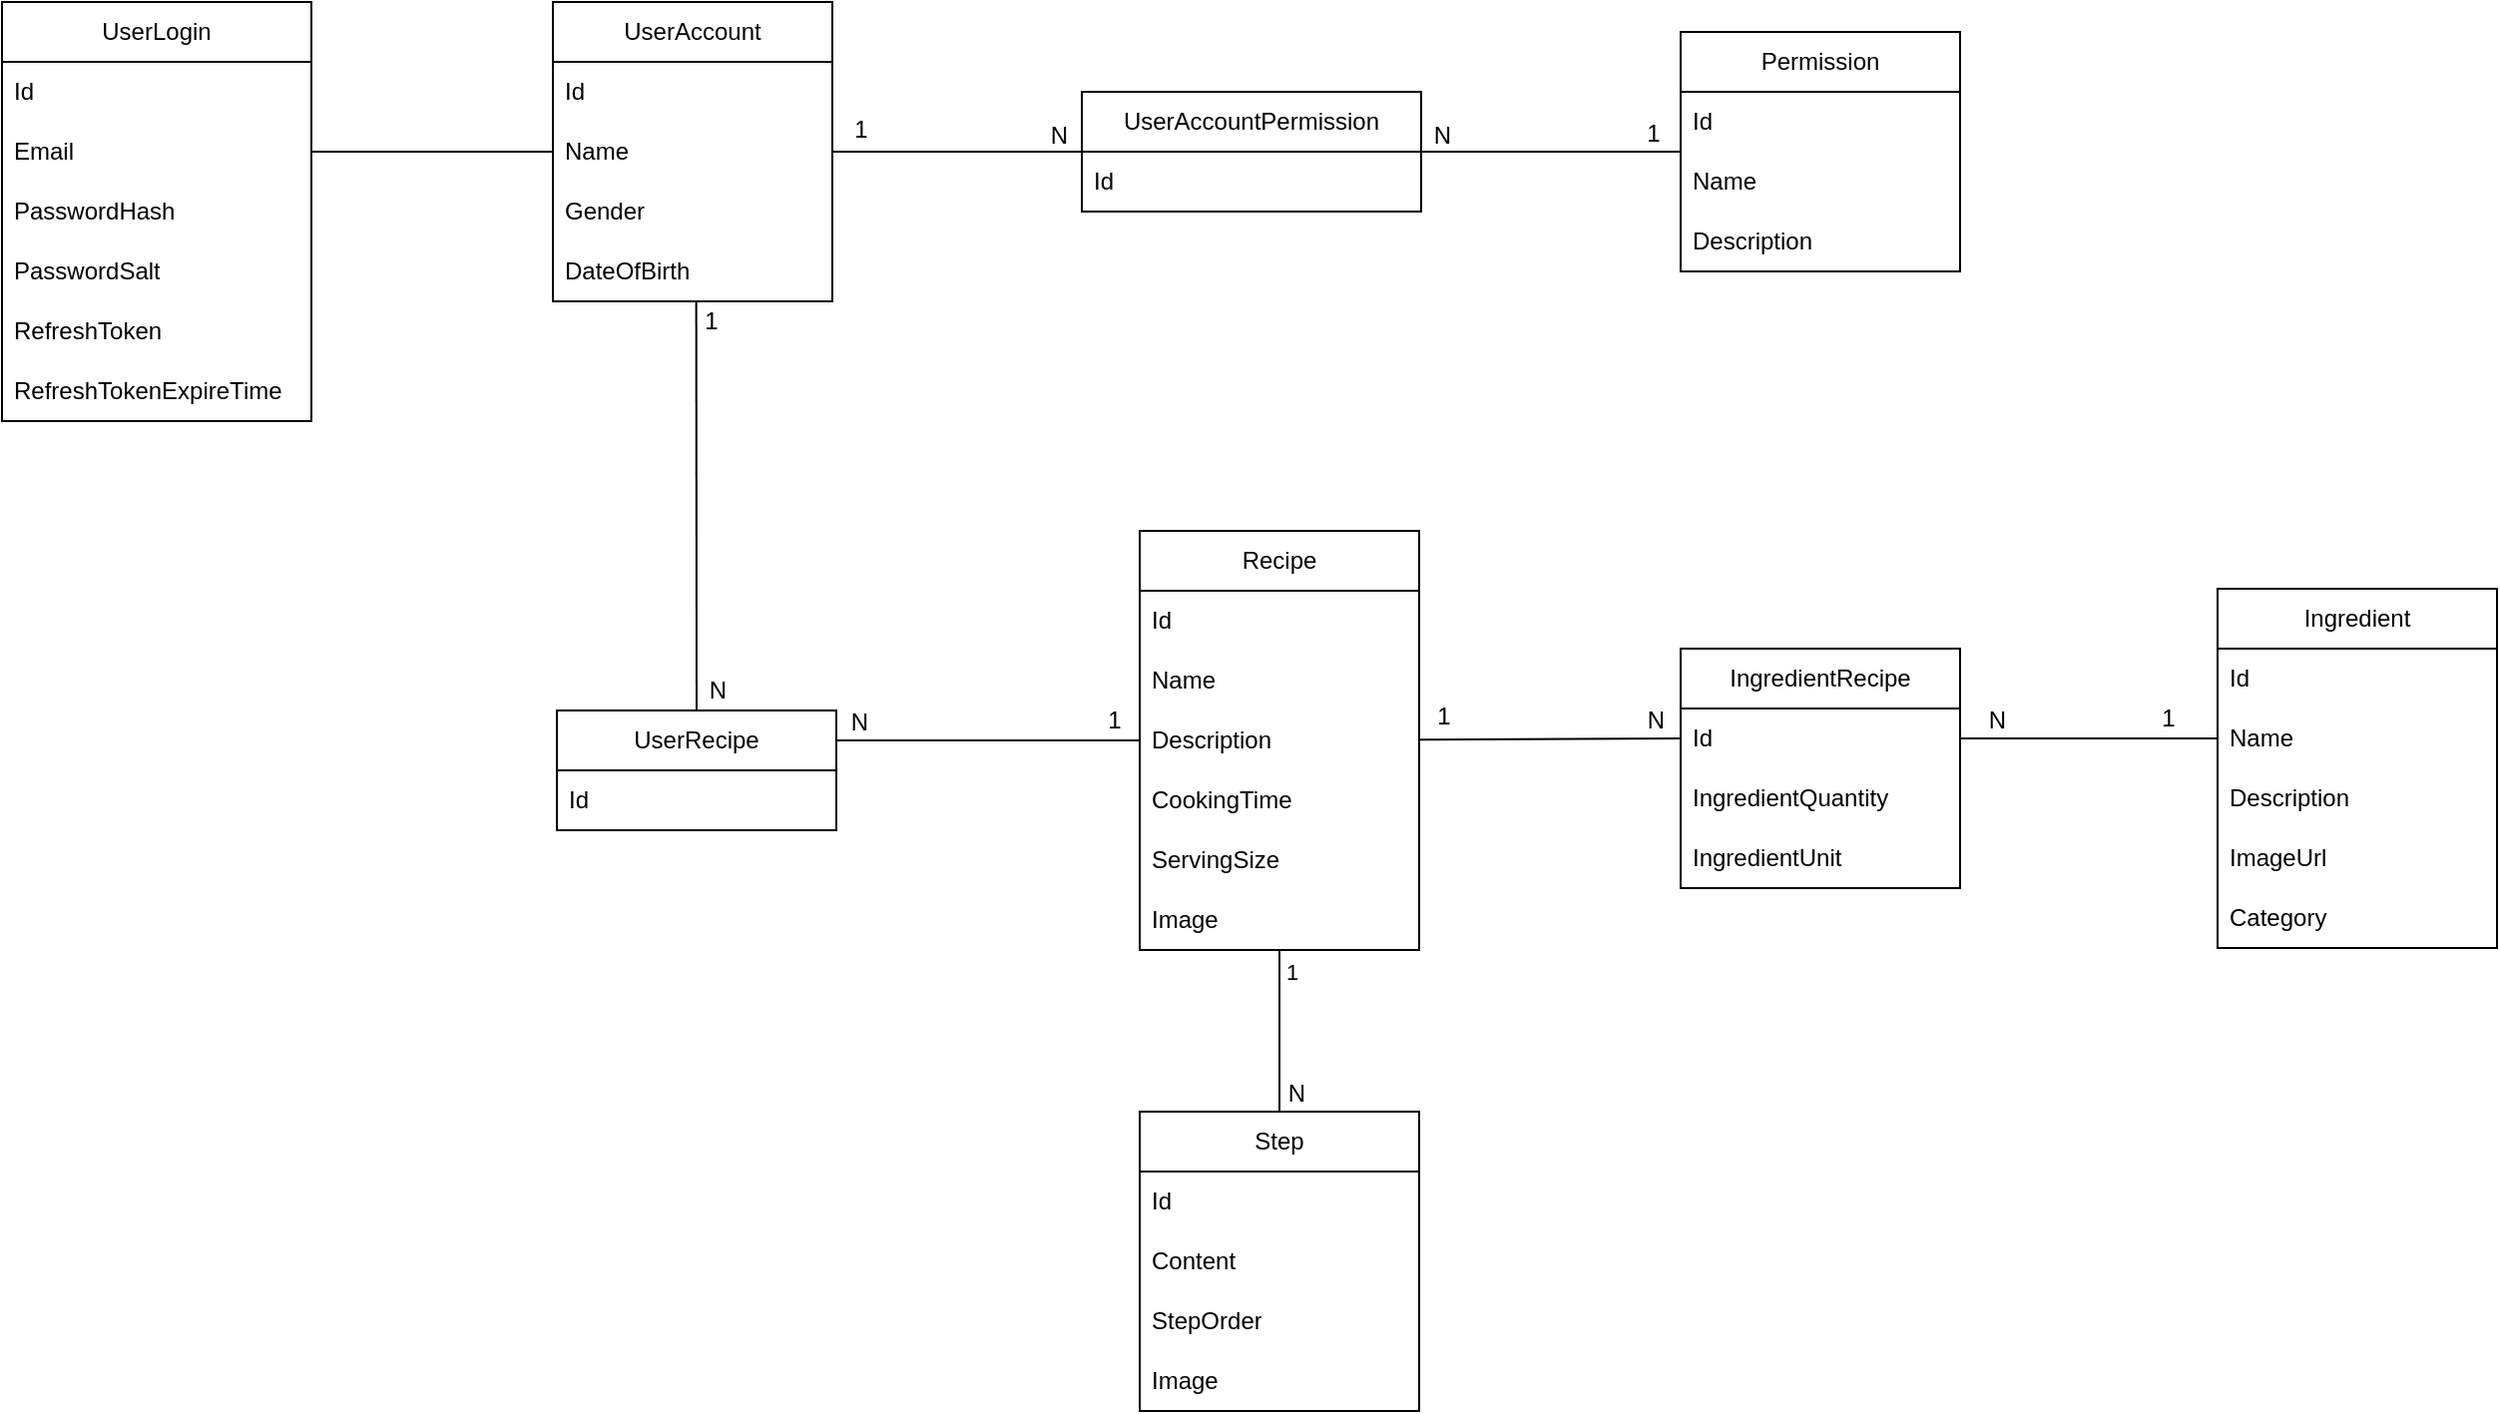 <mxfile version="24.3.1" type="device">
  <diagram name="Page-1" id="Q4H8x3UVQv742gqpCuKe">
    <mxGraphModel dx="2085" dy="1755" grid="1" gridSize="10" guides="1" tooltips="1" connect="1" arrows="1" fold="1" page="1" pageScale="1" pageWidth="850" pageHeight="1100" math="0" shadow="0">
      <root>
        <mxCell id="0" />
        <mxCell id="1" parent="0" />
        <mxCell id="Yaqtqmwa5ixIcnzpUoV--2" value="Ingredient" style="swimlane;fontStyle=0;childLayout=stackLayout;horizontal=1;startSize=30;horizontalStack=0;resizeParent=1;resizeParentMax=0;resizeLast=0;collapsible=1;marginBottom=0;whiteSpace=wrap;html=1;" parent="1" vertex="1">
          <mxGeometry x="840" y="134" width="140" height="180" as="geometry" />
        </mxCell>
        <mxCell id="Yaqtqmwa5ixIcnzpUoV--3" value="Id" style="text;strokeColor=none;fillColor=none;align=left;verticalAlign=middle;spacingLeft=4;spacingRight=4;overflow=hidden;points=[[0,0.5],[1,0.5]];portConstraint=eastwest;rotatable=0;whiteSpace=wrap;html=1;" parent="Yaqtqmwa5ixIcnzpUoV--2" vertex="1">
          <mxGeometry y="30" width="140" height="30" as="geometry" />
        </mxCell>
        <mxCell id="Yaqtqmwa5ixIcnzpUoV--4" value="Name" style="text;strokeColor=none;fillColor=none;align=left;verticalAlign=middle;spacingLeft=4;spacingRight=4;overflow=hidden;points=[[0,0.5],[1,0.5]];portConstraint=eastwest;rotatable=0;whiteSpace=wrap;html=1;" parent="Yaqtqmwa5ixIcnzpUoV--2" vertex="1">
          <mxGeometry y="60" width="140" height="30" as="geometry" />
        </mxCell>
        <mxCell id="Yaqtqmwa5ixIcnzpUoV--5" value="Description" style="text;strokeColor=none;fillColor=none;align=left;verticalAlign=middle;spacingLeft=4;spacingRight=4;overflow=hidden;points=[[0,0.5],[1,0.5]];portConstraint=eastwest;rotatable=0;whiteSpace=wrap;html=1;" parent="Yaqtqmwa5ixIcnzpUoV--2" vertex="1">
          <mxGeometry y="90" width="140" height="30" as="geometry" />
        </mxCell>
        <mxCell id="Yaqtqmwa5ixIcnzpUoV--6" value="ImageUrl" style="text;strokeColor=none;fillColor=none;align=left;verticalAlign=middle;spacingLeft=4;spacingRight=4;overflow=hidden;points=[[0,0.5],[1,0.5]];portConstraint=eastwest;rotatable=0;whiteSpace=wrap;html=1;" parent="Yaqtqmwa5ixIcnzpUoV--2" vertex="1">
          <mxGeometry y="120" width="140" height="30" as="geometry" />
        </mxCell>
        <mxCell id="Yaqtqmwa5ixIcnzpUoV--78" value="Category" style="text;strokeColor=none;fillColor=none;align=left;verticalAlign=middle;spacingLeft=4;spacingRight=4;overflow=hidden;points=[[0,0.5],[1,0.5]];portConstraint=eastwest;rotatable=0;whiteSpace=wrap;html=1;" parent="Yaqtqmwa5ixIcnzpUoV--2" vertex="1">
          <mxGeometry y="150" width="140" height="30" as="geometry" />
        </mxCell>
        <mxCell id="Yaqtqmwa5ixIcnzpUoV--8" value="Recipe" style="swimlane;fontStyle=0;childLayout=stackLayout;horizontal=1;startSize=30;horizontalStack=0;resizeParent=1;resizeParentMax=0;resizeLast=0;collapsible=1;marginBottom=0;whiteSpace=wrap;html=1;" parent="1" vertex="1">
          <mxGeometry x="300" y="105" width="140" height="210" as="geometry" />
        </mxCell>
        <mxCell id="Yaqtqmwa5ixIcnzpUoV--9" value="Id" style="text;strokeColor=none;fillColor=none;align=left;verticalAlign=middle;spacingLeft=4;spacingRight=4;overflow=hidden;points=[[0,0.5],[1,0.5]];portConstraint=eastwest;rotatable=0;whiteSpace=wrap;html=1;" parent="Yaqtqmwa5ixIcnzpUoV--8" vertex="1">
          <mxGeometry y="30" width="140" height="30" as="geometry" />
        </mxCell>
        <mxCell id="zqVdqwS3-9bIMo2_GxM2-8" value="Name" style="text;strokeColor=none;fillColor=none;align=left;verticalAlign=middle;spacingLeft=4;spacingRight=4;overflow=hidden;points=[[0,0.5],[1,0.5]];portConstraint=eastwest;rotatable=0;whiteSpace=wrap;html=1;" vertex="1" parent="Yaqtqmwa5ixIcnzpUoV--8">
          <mxGeometry y="60" width="140" height="30" as="geometry" />
        </mxCell>
        <mxCell id="Yaqtqmwa5ixIcnzpUoV--11" value="Description" style="text;strokeColor=none;fillColor=none;align=left;verticalAlign=middle;spacingLeft=4;spacingRight=4;overflow=hidden;points=[[0,0.5],[1,0.5]];portConstraint=eastwest;rotatable=0;whiteSpace=wrap;html=1;" parent="Yaqtqmwa5ixIcnzpUoV--8" vertex="1">
          <mxGeometry y="90" width="140" height="30" as="geometry" />
        </mxCell>
        <mxCell id="Yaqtqmwa5ixIcnzpUoV--73" value="CookingTime" style="text;strokeColor=none;fillColor=none;align=left;verticalAlign=middle;spacingLeft=4;spacingRight=4;overflow=hidden;points=[[0,0.5],[1,0.5]];portConstraint=eastwest;rotatable=0;whiteSpace=wrap;html=1;" parent="Yaqtqmwa5ixIcnzpUoV--8" vertex="1">
          <mxGeometry y="120" width="140" height="30" as="geometry" />
        </mxCell>
        <mxCell id="Yaqtqmwa5ixIcnzpUoV--74" value="ServingSize" style="text;strokeColor=none;fillColor=none;align=left;verticalAlign=middle;spacingLeft=4;spacingRight=4;overflow=hidden;points=[[0,0.5],[1,0.5]];portConstraint=eastwest;rotatable=0;whiteSpace=wrap;html=1;" parent="Yaqtqmwa5ixIcnzpUoV--8" vertex="1">
          <mxGeometry y="150" width="140" height="30" as="geometry" />
        </mxCell>
        <mxCell id="Yaqtqmwa5ixIcnzpUoV--82" value="Image" style="text;strokeColor=none;fillColor=none;align=left;verticalAlign=middle;spacingLeft=4;spacingRight=4;overflow=hidden;points=[[0,0.5],[1,0.5]];portConstraint=eastwest;rotatable=0;whiteSpace=wrap;html=1;" parent="Yaqtqmwa5ixIcnzpUoV--8" vertex="1">
          <mxGeometry y="180" width="140" height="30" as="geometry" />
        </mxCell>
        <mxCell id="Yaqtqmwa5ixIcnzpUoV--13" value="Step" style="swimlane;fontStyle=0;childLayout=stackLayout;horizontal=1;startSize=30;horizontalStack=0;resizeParent=1;resizeParentMax=0;resizeLast=0;collapsible=1;marginBottom=0;whiteSpace=wrap;html=1;" parent="1" vertex="1">
          <mxGeometry x="300" y="396" width="140" height="150" as="geometry" />
        </mxCell>
        <mxCell id="Yaqtqmwa5ixIcnzpUoV--14" value="Id" style="text;strokeColor=none;fillColor=none;align=left;verticalAlign=middle;spacingLeft=4;spacingRight=4;overflow=hidden;points=[[0,0.5],[1,0.5]];portConstraint=eastwest;rotatable=0;whiteSpace=wrap;html=1;" parent="Yaqtqmwa5ixIcnzpUoV--13" vertex="1">
          <mxGeometry y="30" width="140" height="30" as="geometry" />
        </mxCell>
        <mxCell id="Yaqtqmwa5ixIcnzpUoV--15" value="Content" style="text;strokeColor=none;fillColor=none;align=left;verticalAlign=middle;spacingLeft=4;spacingRight=4;overflow=hidden;points=[[0,0.5],[1,0.5]];portConstraint=eastwest;rotatable=0;whiteSpace=wrap;html=1;" parent="Yaqtqmwa5ixIcnzpUoV--13" vertex="1">
          <mxGeometry y="60" width="140" height="30" as="geometry" />
        </mxCell>
        <mxCell id="Yaqtqmwa5ixIcnzpUoV--75" value="StepOrder" style="text;strokeColor=none;fillColor=none;align=left;verticalAlign=middle;spacingLeft=4;spacingRight=4;overflow=hidden;points=[[0,0.5],[1,0.5]];portConstraint=eastwest;rotatable=0;whiteSpace=wrap;html=1;" parent="Yaqtqmwa5ixIcnzpUoV--13" vertex="1">
          <mxGeometry y="90" width="140" height="30" as="geometry" />
        </mxCell>
        <mxCell id="Yaqtqmwa5ixIcnzpUoV--81" value="Image" style="text;strokeColor=none;fillColor=none;align=left;verticalAlign=middle;spacingLeft=4;spacingRight=4;overflow=hidden;points=[[0,0.5],[1,0.5]];portConstraint=eastwest;rotatable=0;whiteSpace=wrap;html=1;" parent="Yaqtqmwa5ixIcnzpUoV--13" vertex="1">
          <mxGeometry y="120" width="140" height="30" as="geometry" />
        </mxCell>
        <mxCell id="Yaqtqmwa5ixIcnzpUoV--18" value="IngredientRecipe" style="swimlane;fontStyle=0;childLayout=stackLayout;horizontal=1;startSize=30;horizontalStack=0;resizeParent=1;resizeParentMax=0;resizeLast=0;collapsible=1;marginBottom=0;whiteSpace=wrap;html=1;" parent="1" vertex="1">
          <mxGeometry x="571" y="164" width="140" height="120" as="geometry" />
        </mxCell>
        <mxCell id="Yaqtqmwa5ixIcnzpUoV--19" value="Id" style="text;strokeColor=none;fillColor=none;align=left;verticalAlign=middle;spacingLeft=4;spacingRight=4;overflow=hidden;points=[[0,0.5],[1,0.5]];portConstraint=eastwest;rotatable=0;whiteSpace=wrap;html=1;" parent="Yaqtqmwa5ixIcnzpUoV--18" vertex="1">
          <mxGeometry y="30" width="140" height="30" as="geometry" />
        </mxCell>
        <mxCell id="Yaqtqmwa5ixIcnzpUoV--76" value="IngredientQuantity" style="text;strokeColor=none;fillColor=none;align=left;verticalAlign=middle;spacingLeft=4;spacingRight=4;overflow=hidden;points=[[0,0.5],[1,0.5]];portConstraint=eastwest;rotatable=0;whiteSpace=wrap;html=1;" parent="Yaqtqmwa5ixIcnzpUoV--18" vertex="1">
          <mxGeometry y="60" width="140" height="30" as="geometry" />
        </mxCell>
        <mxCell id="Yaqtqmwa5ixIcnzpUoV--77" value="IngredientUnit" style="text;strokeColor=none;fillColor=none;align=left;verticalAlign=middle;spacingLeft=4;spacingRight=4;overflow=hidden;points=[[0,0.5],[1,0.5]];portConstraint=eastwest;rotatable=0;whiteSpace=wrap;html=1;" parent="Yaqtqmwa5ixIcnzpUoV--18" vertex="1">
          <mxGeometry y="90" width="140" height="30" as="geometry" />
        </mxCell>
        <mxCell id="Yaqtqmwa5ixIcnzpUoV--23" value="" style="endArrow=none;html=1;rounded=0;exitX=0;exitY=0.5;exitDx=0;exitDy=0;entryX=1;entryY=0.5;entryDx=0;entryDy=0;" parent="1" source="Yaqtqmwa5ixIcnzpUoV--4" target="Yaqtqmwa5ixIcnzpUoV--19" edge="1">
          <mxGeometry relative="1" as="geometry">
            <mxPoint x="10" y="319" as="sourcePoint" />
            <mxPoint x="170" y="319" as="targetPoint" />
          </mxGeometry>
        </mxCell>
        <mxCell id="Yaqtqmwa5ixIcnzpUoV--24" value="N" style="resizable=0;html=1;whiteSpace=wrap;align=right;verticalAlign=bottom;" parent="Yaqtqmwa5ixIcnzpUoV--23" connectable="0" vertex="1">
          <mxGeometry x="1" relative="1" as="geometry">
            <mxPoint x="24" y="-1" as="offset" />
          </mxGeometry>
        </mxCell>
        <mxCell id="Yaqtqmwa5ixIcnzpUoV--25" value="1" style="text;html=1;align=center;verticalAlign=middle;resizable=0;points=[];autosize=1;strokeColor=none;fillColor=none;" parent="1" vertex="1">
          <mxGeometry x="800" y="184" width="30" height="30" as="geometry" />
        </mxCell>
        <mxCell id="Yaqtqmwa5ixIcnzpUoV--26" value="" style="endArrow=none;html=1;rounded=0;entryX=0;entryY=0.5;entryDx=0;entryDy=0;" parent="1" source="Yaqtqmwa5ixIcnzpUoV--8" target="Yaqtqmwa5ixIcnzpUoV--19" edge="1">
          <mxGeometry relative="1" as="geometry">
            <mxPoint x="290" y="232" as="sourcePoint" />
            <mxPoint x="170" y="232" as="targetPoint" />
          </mxGeometry>
        </mxCell>
        <mxCell id="Yaqtqmwa5ixIcnzpUoV--27" value="N" style="resizable=0;html=1;whiteSpace=wrap;align=right;verticalAlign=bottom;" parent="Yaqtqmwa5ixIcnzpUoV--26" connectable="0" vertex="1">
          <mxGeometry x="1" relative="1" as="geometry">
            <mxPoint x="-6" y="-1" as="offset" />
          </mxGeometry>
        </mxCell>
        <mxCell id="Yaqtqmwa5ixIcnzpUoV--32" value="1" style="edgeLabel;html=1;align=center;verticalAlign=middle;resizable=0;points=[];fontSize=12;" parent="Yaqtqmwa5ixIcnzpUoV--26" vertex="1" connectable="0">
          <mxGeometry x="-0.824" y="1" relative="1" as="geometry">
            <mxPoint y="-11" as="offset" />
          </mxGeometry>
        </mxCell>
        <mxCell id="Yaqtqmwa5ixIcnzpUoV--29" value="" style="endArrow=none;html=1;rounded=0;entryX=0.5;entryY=0;entryDx=0;entryDy=0;" parent="1" source="Yaqtqmwa5ixIcnzpUoV--8" target="Yaqtqmwa5ixIcnzpUoV--13" edge="1">
          <mxGeometry relative="1" as="geometry">
            <mxPoint x="310" y="205" as="sourcePoint" />
            <mxPoint x="150" y="205" as="targetPoint" />
          </mxGeometry>
        </mxCell>
        <mxCell id="Yaqtqmwa5ixIcnzpUoV--30" value="N" style="resizable=0;html=1;whiteSpace=wrap;align=right;verticalAlign=bottom;" parent="Yaqtqmwa5ixIcnzpUoV--29" connectable="0" vertex="1">
          <mxGeometry x="1" relative="1" as="geometry">
            <mxPoint x="14" y="-1" as="offset" />
          </mxGeometry>
        </mxCell>
        <mxCell id="Yaqtqmwa5ixIcnzpUoV--31" value="1" style="edgeLabel;html=1;align=center;verticalAlign=middle;resizable=0;points=[];" parent="Yaqtqmwa5ixIcnzpUoV--29" vertex="1" connectable="0">
          <mxGeometry x="-0.813" y="4" relative="1" as="geometry">
            <mxPoint x="2" y="3" as="offset" />
          </mxGeometry>
        </mxCell>
        <mxCell id="Yaqtqmwa5ixIcnzpUoV--33" value="UserAccount" style="swimlane;fontStyle=0;childLayout=stackLayout;horizontal=1;startSize=30;horizontalStack=0;resizeParent=1;resizeParentMax=0;resizeLast=0;collapsible=1;marginBottom=0;whiteSpace=wrap;html=1;" parent="1" vertex="1">
          <mxGeometry x="6" y="-160" width="140" height="150" as="geometry" />
        </mxCell>
        <mxCell id="Yaqtqmwa5ixIcnzpUoV--34" value="Id" style="text;strokeColor=none;fillColor=none;align=left;verticalAlign=middle;spacingLeft=4;spacingRight=4;overflow=hidden;points=[[0,0.5],[1,0.5]];portConstraint=eastwest;rotatable=0;whiteSpace=wrap;html=1;" parent="Yaqtqmwa5ixIcnzpUoV--33" vertex="1">
          <mxGeometry y="30" width="140" height="30" as="geometry" />
        </mxCell>
        <mxCell id="Yaqtqmwa5ixIcnzpUoV--35" value="Name" style="text;strokeColor=none;fillColor=none;align=left;verticalAlign=middle;spacingLeft=4;spacingRight=4;overflow=hidden;points=[[0,0.5],[1,0.5]];portConstraint=eastwest;rotatable=0;whiteSpace=wrap;html=1;" parent="Yaqtqmwa5ixIcnzpUoV--33" vertex="1">
          <mxGeometry y="60" width="140" height="30" as="geometry" />
        </mxCell>
        <mxCell id="Yaqtqmwa5ixIcnzpUoV--36" value="Gender" style="text;strokeColor=none;fillColor=none;align=left;verticalAlign=middle;spacingLeft=4;spacingRight=4;overflow=hidden;points=[[0,0.5],[1,0.5]];portConstraint=eastwest;rotatable=0;whiteSpace=wrap;html=1;" parent="Yaqtqmwa5ixIcnzpUoV--33" vertex="1">
          <mxGeometry y="90" width="140" height="30" as="geometry" />
        </mxCell>
        <mxCell id="Yaqtqmwa5ixIcnzpUoV--37" value="DateOfBirth" style="text;strokeColor=none;fillColor=none;align=left;verticalAlign=middle;spacingLeft=4;spacingRight=4;overflow=hidden;points=[[0,0.5],[1,0.5]];portConstraint=eastwest;rotatable=0;whiteSpace=wrap;html=1;" parent="Yaqtqmwa5ixIcnzpUoV--33" vertex="1">
          <mxGeometry y="120" width="140" height="30" as="geometry" />
        </mxCell>
        <mxCell id="Yaqtqmwa5ixIcnzpUoV--39" value="UserLogin" style="swimlane;fontStyle=0;childLayout=stackLayout;horizontal=1;startSize=30;horizontalStack=0;resizeParent=1;resizeParentMax=0;resizeLast=0;collapsible=1;marginBottom=0;whiteSpace=wrap;html=1;" parent="1" vertex="1">
          <mxGeometry x="-270" y="-160" width="155" height="210" as="geometry" />
        </mxCell>
        <mxCell id="Yaqtqmwa5ixIcnzpUoV--40" value="Id" style="text;strokeColor=none;fillColor=none;align=left;verticalAlign=middle;spacingLeft=4;spacingRight=4;overflow=hidden;points=[[0,0.5],[1,0.5]];portConstraint=eastwest;rotatable=0;whiteSpace=wrap;html=1;" parent="Yaqtqmwa5ixIcnzpUoV--39" vertex="1">
          <mxGeometry y="30" width="155" height="30" as="geometry" />
        </mxCell>
        <mxCell id="Yaqtqmwa5ixIcnzpUoV--41" value="Email" style="text;strokeColor=none;fillColor=none;align=left;verticalAlign=middle;spacingLeft=4;spacingRight=4;overflow=hidden;points=[[0,0.5],[1,0.5]];portConstraint=eastwest;rotatable=0;whiteSpace=wrap;html=1;" parent="Yaqtqmwa5ixIcnzpUoV--39" vertex="1">
          <mxGeometry y="60" width="155" height="30" as="geometry" />
        </mxCell>
        <mxCell id="Yaqtqmwa5ixIcnzpUoV--42" value="PasswordHash" style="text;strokeColor=none;fillColor=none;align=left;verticalAlign=middle;spacingLeft=4;spacingRight=4;overflow=hidden;points=[[0,0.5],[1,0.5]];portConstraint=eastwest;rotatable=0;whiteSpace=wrap;html=1;" parent="Yaqtqmwa5ixIcnzpUoV--39" vertex="1">
          <mxGeometry y="90" width="155" height="30" as="geometry" />
        </mxCell>
        <mxCell id="Yaqtqmwa5ixIcnzpUoV--43" value="PasswordSalt" style="text;strokeColor=none;fillColor=none;align=left;verticalAlign=middle;spacingLeft=4;spacingRight=4;overflow=hidden;points=[[0,0.5],[1,0.5]];portConstraint=eastwest;rotatable=0;whiteSpace=wrap;html=1;" parent="Yaqtqmwa5ixIcnzpUoV--39" vertex="1">
          <mxGeometry y="120" width="155" height="30" as="geometry" />
        </mxCell>
        <mxCell id="Yaqtqmwa5ixIcnzpUoV--49" value="RefreshToken" style="text;strokeColor=none;fillColor=none;align=left;verticalAlign=middle;spacingLeft=4;spacingRight=4;overflow=hidden;points=[[0,0.5],[1,0.5]];portConstraint=eastwest;rotatable=0;whiteSpace=wrap;html=1;" parent="Yaqtqmwa5ixIcnzpUoV--39" vertex="1">
          <mxGeometry y="150" width="155" height="30" as="geometry" />
        </mxCell>
        <mxCell id="Yaqtqmwa5ixIcnzpUoV--50" value="RefreshTokenExpireTime" style="text;strokeColor=none;fillColor=none;align=left;verticalAlign=middle;spacingLeft=4;spacingRight=4;overflow=hidden;points=[[0,0.5],[1,0.5]];portConstraint=eastwest;rotatable=0;whiteSpace=wrap;html=1;" parent="Yaqtqmwa5ixIcnzpUoV--39" vertex="1">
          <mxGeometry y="180" width="155" height="30" as="geometry" />
        </mxCell>
        <mxCell id="Yaqtqmwa5ixIcnzpUoV--51" value="Permission" style="swimlane;fontStyle=0;childLayout=stackLayout;horizontal=1;startSize=30;horizontalStack=0;resizeParent=1;resizeParentMax=0;resizeLast=0;collapsible=1;marginBottom=0;whiteSpace=wrap;html=1;" parent="1" vertex="1">
          <mxGeometry x="571" y="-145" width="140" height="120" as="geometry" />
        </mxCell>
        <mxCell id="Yaqtqmwa5ixIcnzpUoV--52" value="Id" style="text;strokeColor=none;fillColor=none;align=left;verticalAlign=middle;spacingLeft=4;spacingRight=4;overflow=hidden;points=[[0,0.5],[1,0.5]];portConstraint=eastwest;rotatable=0;whiteSpace=wrap;html=1;" parent="Yaqtqmwa5ixIcnzpUoV--51" vertex="1">
          <mxGeometry y="30" width="140" height="30" as="geometry" />
        </mxCell>
        <mxCell id="Yaqtqmwa5ixIcnzpUoV--53" value="Name" style="text;strokeColor=none;fillColor=none;align=left;verticalAlign=middle;spacingLeft=4;spacingRight=4;overflow=hidden;points=[[0,0.5],[1,0.5]];portConstraint=eastwest;rotatable=0;whiteSpace=wrap;html=1;" parent="Yaqtqmwa5ixIcnzpUoV--51" vertex="1">
          <mxGeometry y="60" width="140" height="30" as="geometry" />
        </mxCell>
        <mxCell id="Yaqtqmwa5ixIcnzpUoV--54" value="Description" style="text;strokeColor=none;fillColor=none;align=left;verticalAlign=middle;spacingLeft=4;spacingRight=4;overflow=hidden;points=[[0,0.5],[1,0.5]];portConstraint=eastwest;rotatable=0;whiteSpace=wrap;html=1;" parent="Yaqtqmwa5ixIcnzpUoV--51" vertex="1">
          <mxGeometry y="90" width="140" height="30" as="geometry" />
        </mxCell>
        <mxCell id="Yaqtqmwa5ixIcnzpUoV--56" value="UserAccountPermission" style="swimlane;fontStyle=0;childLayout=stackLayout;horizontal=1;startSize=30;horizontalStack=0;resizeParent=1;resizeParentMax=0;resizeLast=0;collapsible=1;marginBottom=0;whiteSpace=wrap;html=1;" parent="1" vertex="1">
          <mxGeometry x="271" y="-115" width="170" height="60" as="geometry">
            <mxRectangle x="380" y="-125" width="170" height="30" as="alternateBounds" />
          </mxGeometry>
        </mxCell>
        <mxCell id="Yaqtqmwa5ixIcnzpUoV--57" value="Id" style="text;strokeColor=none;fillColor=none;align=left;verticalAlign=middle;spacingLeft=4;spacingRight=4;overflow=hidden;points=[[0,0.5],[1,0.5]];portConstraint=eastwest;rotatable=0;whiteSpace=wrap;html=1;" parent="Yaqtqmwa5ixIcnzpUoV--56" vertex="1">
          <mxGeometry y="30" width="170" height="30" as="geometry" />
        </mxCell>
        <mxCell id="Yaqtqmwa5ixIcnzpUoV--60" value="" style="endArrow=none;html=1;rounded=0;" parent="1" source="Yaqtqmwa5ixIcnzpUoV--33" target="Yaqtqmwa5ixIcnzpUoV--56" edge="1">
          <mxGeometry relative="1" as="geometry">
            <mxPoint x="156" y="-10" as="sourcePoint" />
            <mxPoint x="281" y="-10" as="targetPoint" />
          </mxGeometry>
        </mxCell>
        <mxCell id="Yaqtqmwa5ixIcnzpUoV--61" value="N" style="resizable=0;html=1;whiteSpace=wrap;align=right;verticalAlign=bottom;" parent="Yaqtqmwa5ixIcnzpUoV--60" connectable="0" vertex="1">
          <mxGeometry x="1" relative="1" as="geometry">
            <mxPoint x="-6" as="offset" />
          </mxGeometry>
        </mxCell>
        <mxCell id="Yaqtqmwa5ixIcnzpUoV--62" value="1" style="edgeLabel;html=1;align=center;verticalAlign=middle;resizable=0;points=[];fontSize=12;" parent="Yaqtqmwa5ixIcnzpUoV--60" vertex="1" connectable="0">
          <mxGeometry x="-0.776" y="1" relative="1" as="geometry">
            <mxPoint y="-10" as="offset" />
          </mxGeometry>
        </mxCell>
        <mxCell id="Yaqtqmwa5ixIcnzpUoV--63" value="" style="endArrow=none;html=1;rounded=0;entryX=1;entryY=0.5;entryDx=0;entryDy=0;" parent="1" source="Yaqtqmwa5ixIcnzpUoV--51" target="Yaqtqmwa5ixIcnzpUoV--56" edge="1">
          <mxGeometry relative="1" as="geometry">
            <mxPoint x="156" y="-76" as="sourcePoint" />
            <mxPoint x="281" y="-78" as="targetPoint" />
          </mxGeometry>
        </mxCell>
        <mxCell id="Yaqtqmwa5ixIcnzpUoV--64" value="N" style="resizable=0;html=1;whiteSpace=wrap;align=right;verticalAlign=bottom;" parent="Yaqtqmwa5ixIcnzpUoV--63" connectable="0" vertex="1">
          <mxGeometry x="1" relative="1" as="geometry">
            <mxPoint x="16" as="offset" />
          </mxGeometry>
        </mxCell>
        <mxCell id="Yaqtqmwa5ixIcnzpUoV--65" value="1" style="edgeLabel;html=1;align=center;verticalAlign=middle;resizable=0;points=[];fontSize=12;" parent="Yaqtqmwa5ixIcnzpUoV--63" vertex="1" connectable="0">
          <mxGeometry x="-0.776" y="1" relative="1" as="geometry">
            <mxPoint y="-10" as="offset" />
          </mxGeometry>
        </mxCell>
        <mxCell id="Yaqtqmwa5ixIcnzpUoV--67" value="" style="endArrow=none;html=1;rounded=0;exitX=1;exitY=0.5;exitDx=0;exitDy=0;entryX=0;entryY=0.5;entryDx=0;entryDy=0;" parent="1" source="Yaqtqmwa5ixIcnzpUoV--41" target="Yaqtqmwa5ixIcnzpUoV--35" edge="1">
          <mxGeometry relative="1" as="geometry">
            <mxPoint x="231" y="160" as="sourcePoint" />
            <mxPoint x="391" y="160" as="targetPoint" />
          </mxGeometry>
        </mxCell>
        <mxCell id="zqVdqwS3-9bIMo2_GxM2-3" value="UserRecipe" style="swimlane;fontStyle=0;childLayout=stackLayout;horizontal=1;startSize=30;horizontalStack=0;resizeParent=1;resizeParentMax=0;resizeLast=0;collapsible=1;marginBottom=0;whiteSpace=wrap;html=1;" vertex="1" parent="1">
          <mxGeometry x="8" y="195" width="140" height="60" as="geometry" />
        </mxCell>
        <mxCell id="zqVdqwS3-9bIMo2_GxM2-4" value="Id" style="text;strokeColor=none;fillColor=none;align=left;verticalAlign=middle;spacingLeft=4;spacingRight=4;overflow=hidden;points=[[0,0.5],[1,0.5]];portConstraint=eastwest;rotatable=0;whiteSpace=wrap;html=1;" vertex="1" parent="zqVdqwS3-9bIMo2_GxM2-3">
          <mxGeometry y="30" width="140" height="30" as="geometry" />
        </mxCell>
        <mxCell id="zqVdqwS3-9bIMo2_GxM2-9" value="" style="endArrow=none;html=1;rounded=0;entryX=1;entryY=0.25;entryDx=0;entryDy=0;exitX=0;exitY=0.5;exitDx=0;exitDy=0;" edge="1" parent="1" source="Yaqtqmwa5ixIcnzpUoV--11" target="zqVdqwS3-9bIMo2_GxM2-3">
          <mxGeometry relative="1" as="geometry">
            <mxPoint x="581" y="219" as="sourcePoint" />
            <mxPoint x="450" y="220" as="targetPoint" />
          </mxGeometry>
        </mxCell>
        <mxCell id="zqVdqwS3-9bIMo2_GxM2-10" value="N" style="resizable=0;html=1;whiteSpace=wrap;align=right;verticalAlign=bottom;" connectable="0" vertex="1" parent="zqVdqwS3-9bIMo2_GxM2-9">
          <mxGeometry x="1" relative="1" as="geometry">
            <mxPoint x="17" y="-1" as="offset" />
          </mxGeometry>
        </mxCell>
        <mxCell id="zqVdqwS3-9bIMo2_GxM2-11" value="1" style="edgeLabel;html=1;align=center;verticalAlign=middle;resizable=0;points=[];fontSize=12;" vertex="1" connectable="0" parent="zqVdqwS3-9bIMo2_GxM2-9">
          <mxGeometry x="-0.824" y="1" relative="1" as="geometry">
            <mxPoint y="-11" as="offset" />
          </mxGeometry>
        </mxCell>
        <mxCell id="zqVdqwS3-9bIMo2_GxM2-12" value="" style="endArrow=none;html=1;rounded=0;entryX=0.5;entryY=0;entryDx=0;entryDy=0;exitX=0.513;exitY=0.982;exitDx=0;exitDy=0;exitPerimeter=0;" edge="1" parent="1" source="Yaqtqmwa5ixIcnzpUoV--37" target="zqVdqwS3-9bIMo2_GxM2-3">
          <mxGeometry relative="1" as="geometry">
            <mxPoint x="310" y="220" as="sourcePoint" />
            <mxPoint x="156" y="205" as="targetPoint" />
          </mxGeometry>
        </mxCell>
        <mxCell id="zqVdqwS3-9bIMo2_GxM2-13" value="N" style="resizable=0;html=1;whiteSpace=wrap;align=right;verticalAlign=bottom;" connectable="0" vertex="1" parent="zqVdqwS3-9bIMo2_GxM2-12">
          <mxGeometry x="1" relative="1" as="geometry">
            <mxPoint x="17" y="-1" as="offset" />
          </mxGeometry>
        </mxCell>
        <mxCell id="zqVdqwS3-9bIMo2_GxM2-14" value="1" style="edgeLabel;html=1;align=center;verticalAlign=middle;resizable=0;points=[];fontSize=12;" vertex="1" connectable="0" parent="zqVdqwS3-9bIMo2_GxM2-12">
          <mxGeometry x="-0.824" y="1" relative="1" as="geometry">
            <mxPoint x="6" y="-8" as="offset" />
          </mxGeometry>
        </mxCell>
      </root>
    </mxGraphModel>
  </diagram>
</mxfile>
